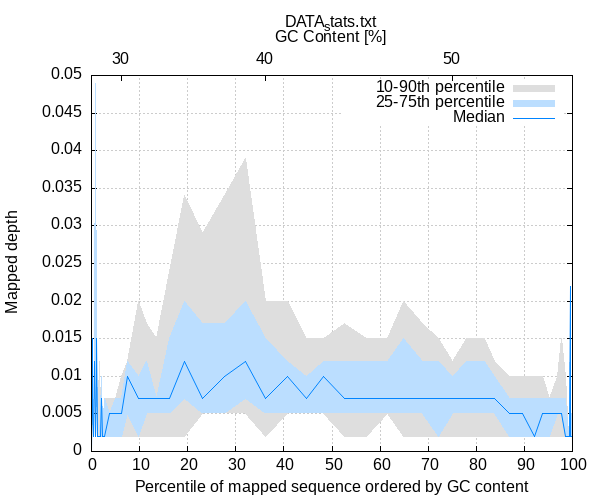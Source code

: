 
            set terminal png size 600,500 truecolor
            set output "DATA_stats-gc-depth.png"
            set grid xtics ytics y2tics back lc rgb "#cccccc"
            set ylabel "Mapped depth"
            set xlabel "Percentile of mapped sequence ordered by GC content"
            set x2label "GC Content [%]"
            set title "DATA_stats.txt"
            set x2tics ("30" 6.418,"40" 36.111,"50" 74.904)
            set xtics nomirror
            set xrange [0.1:99.9]

            plot '-' using 1:2:3 with filledcurve lt 1 lc rgb "#dedede" t '10-90th percentile' , \
                 '-' using 1:2:3 with filledcurve lt 1 lc rgb "#bbdeff" t '25-75th percentile' , \
                 '-' using 1:2 with lines lc rgb "#0084ff" t 'Median'
        0.192	0.000	0.000
0.287	0.015	0.015
0.383	0.005	0.005
0.575	0.002	0.002
0.670	0.012	0.012
0.958	0.002	0.049
1.054	0.010	0.010
1.149	0.015	0.015
1.245	0.002	0.002
1.341	0.002	0.002
1.724	0.002	0.012
1.916	0.002	0.005
2.203	0.002	0.010
2.299	0.002	0.002
2.874	0.002	0.007
3.927	0.002	0.007
5.077	0.002	0.007
6.418	0.002	0.010
7.663	0.002	0.012
9.866	0.002	0.020
11.590	0.002	0.017
13.602	0.002	0.015
16.379	0.002	0.024
19.444	0.002	0.034
23.084	0.005	0.029
27.778	0.005	0.034
32.088	0.005	0.039
36.111	0.002	0.020
40.709	0.005	0.020
44.732	0.005	0.015
48.180	0.005	0.015
52.490	0.002	0.017
57.184	0.002	0.015
61.590	0.005	0.015
64.751	0.002	0.020
68.870	0.002	0.017
72.031	0.002	0.015
74.904	0.002	0.012
77.874	0.002	0.015
81.609	0.002	0.015
83.812	0.002	0.012
86.782	0.002	0.010
89.559	0.002	0.010
92.050	0.002	0.010
93.582	0.002	0.010
95.211	0.002	0.007
96.839	0.002	0.010
97.701	0.002	0.015
98.467	0.002	0.010
99.042	0.002	0.002
99.330	0.002	0.002
99.425	0.022	0.022
99.521	0.002	0.002
99.713	0.002	0.005
99.808	0.002	0.002
99.904	0.002	0.002
100.000	0.010	0.010
end
0.192	0.000	0.000
0.287	0.015	0.015
0.383	0.005	0.005
0.575	0.002	0.002
0.670	0.012	0.012
0.958	0.002	0.049
1.054	0.010	0.010
1.149	0.015	0.015
1.245	0.002	0.002
1.341	0.002	0.002
1.724	0.002	0.002
1.916	0.002	0.005
2.203	0.002	0.010
2.299	0.002	0.002
2.874	0.002	0.007
3.927	0.002	0.005
5.077	0.002	0.007
6.418	0.002	0.007
7.663	0.005	0.012
9.866	0.002	0.010
11.590	0.005	0.012
13.602	0.005	0.007
16.379	0.005	0.015
19.444	0.007	0.020
23.084	0.005	0.017
27.778	0.005	0.017
32.088	0.007	0.020
36.111	0.005	0.015
40.709	0.005	0.012
44.732	0.005	0.010
48.180	0.005	0.012
52.490	0.005	0.012
57.184	0.005	0.012
61.590	0.005	0.012
64.751	0.005	0.015
68.870	0.005	0.012
72.031	0.002	0.012
74.904	0.005	0.010
77.874	0.005	0.012
81.609	0.005	0.012
83.812	0.005	0.010
86.782	0.002	0.007
89.559	0.002	0.007
92.050	0.002	0.007
93.582	0.002	0.007
95.211	0.002	0.007
96.839	0.005	0.007
97.701	0.005	0.007
98.467	0.002	0.007
99.042	0.002	0.002
99.330	0.002	0.002
99.425	0.022	0.022
99.521	0.002	0.002
99.713	0.002	0.005
99.808	0.002	0.002
99.904	0.002	0.002
100.000	0.010	0.010
end
0.192	0.000
0.287	0.015
0.383	0.005
0.575	0.002
0.670	0.012
0.958	0.002
1.054	0.010
1.149	0.015
1.245	0.002
1.341	0.002
1.724	0.002
1.916	0.002
2.203	0.007
2.299	0.002
2.874	0.002
3.927	0.005
5.077	0.005
6.418	0.005
7.663	0.010
9.866	0.007
11.590	0.007
13.602	0.007
16.379	0.007
19.444	0.012
23.084	0.007
27.778	0.010
32.088	0.012
36.111	0.007
40.709	0.010
44.732	0.007
48.180	0.010
52.490	0.007
57.184	0.007
61.590	0.007
64.751	0.007
68.870	0.007
72.031	0.007
74.904	0.007
77.874	0.007
81.609	0.007
83.812	0.007
86.782	0.005
89.559	0.005
92.050	0.002
93.582	0.005
95.211	0.005
96.839	0.005
97.701	0.005
98.467	0.002
99.042	0.002
99.330	0.002
99.425	0.022
99.521	0.002
99.713	0.002
99.808	0.002
99.904	0.002
100.000	0.010
end
